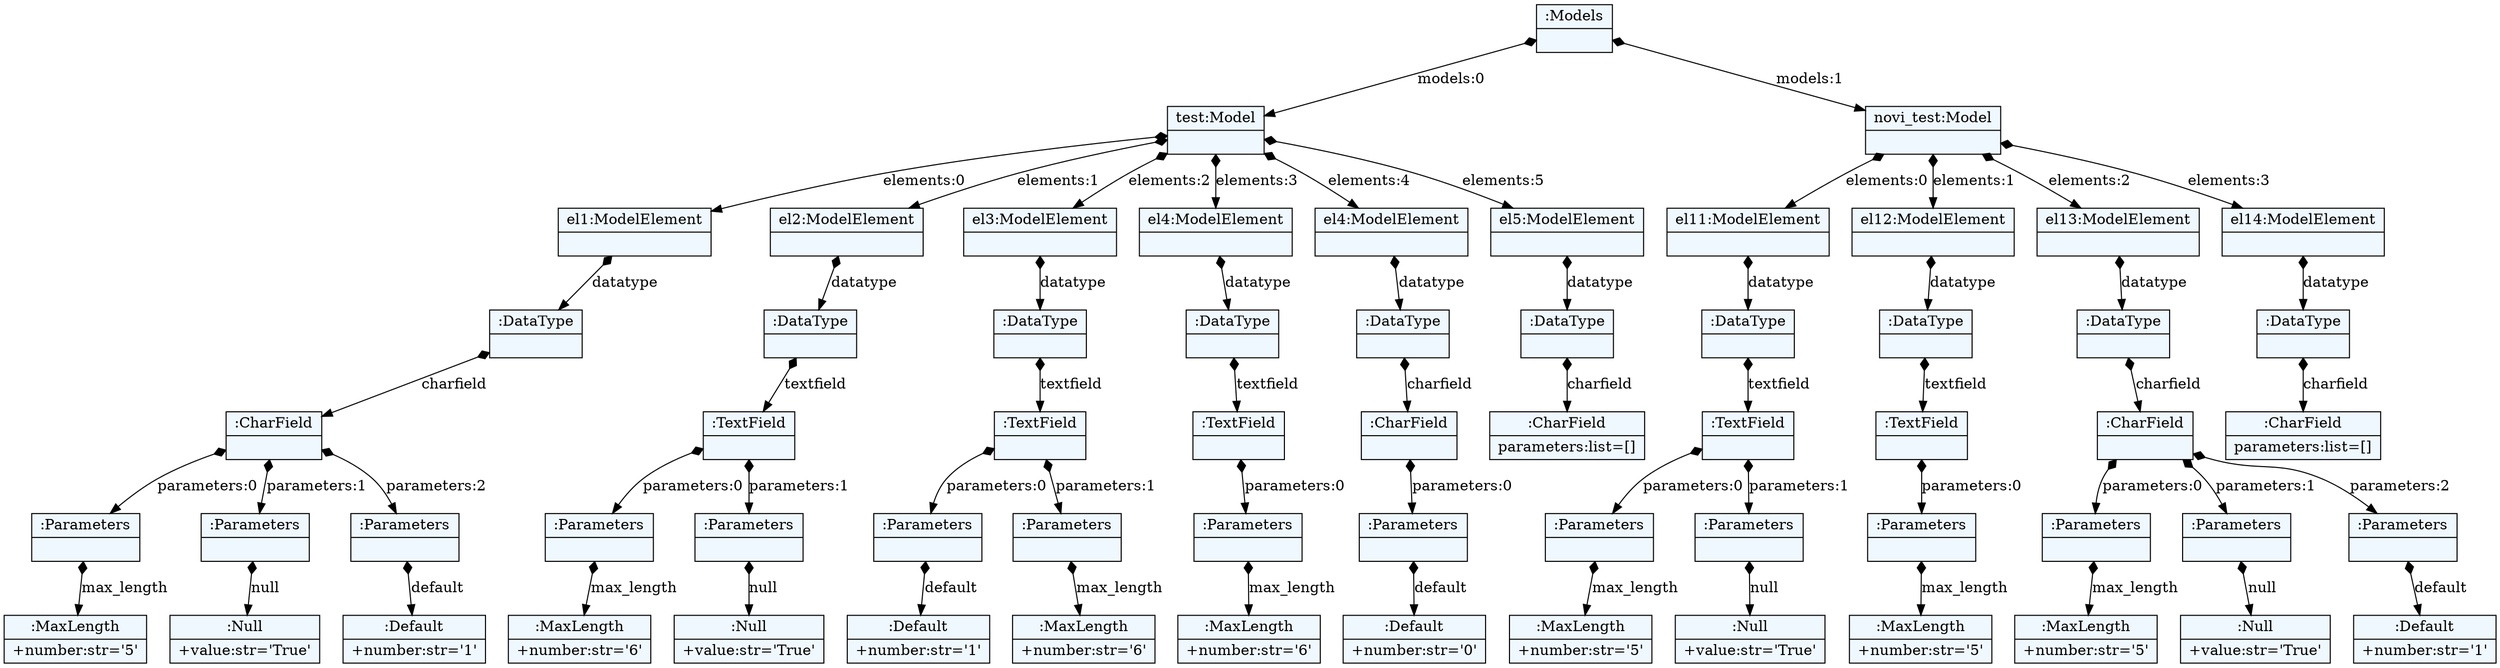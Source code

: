 
    digraph xtext {
    fontname = "Bitstream Vera Sans"
    fontsize = 8
    node[
        shape=record,
        style=filled,
        fillcolor=aliceblue
    ]
    nodesep = 0.3
    edge[dir=black,arrowtail=empty]


2220777261040 -> 2220777283480 [label="models:0" arrowtail=diamond dir=both]
2220777283480 -> 2220777288648 [label="elements:0" arrowtail=diamond dir=both]
2220777288648 -> 2220777288312 [label="datatype" arrowtail=diamond dir=both]
2220777288312 -> 2220777288592 [label="charfield" arrowtail=diamond dir=both]
2220777288592 -> 2220777288872 [label="parameters:0" arrowtail=diamond dir=both]
2220777288872 -> 2220777288984 [label="max_length" arrowtail=diamond dir=both]
2220777288984[label="{:MaxLength|+number:str='5'\l}"]
2220777288872[label="{:Parameters|}"]
2220777288592 -> 2220777163072 [label="parameters:1" arrowtail=diamond dir=both]
2220777163072 -> 2220777289040 [label="null" arrowtail=diamond dir=both]
2220777289040[label="{:Null|+value:str='True'\l}"]
2220777163072[label="{:Parameters|}"]
2220777288592 -> 2220777288928 [label="parameters:2" arrowtail=diamond dir=both]
2220777288928 -> 2220777289152 [label="default" arrowtail=diamond dir=both]
2220777289152[label="{:Default|+number:str='1'\l}"]
2220777288928[label="{:Parameters|}"]
2220777288592[label="{:CharField|}"]
2220777288312[label="{:DataType|}"]
2220777288648[label="{el1:ModelElement|}"]
2220777283480 -> 2220777288200 [label="elements:1" arrowtail=diamond dir=both]
2220777288200 -> 2220777288256 [label="datatype" arrowtail=diamond dir=both]
2220777288256 -> 2220777288816 [label="textfield" arrowtail=diamond dir=both]
2220777288816 -> 2220777289376 [label="parameters:0" arrowtail=diamond dir=both]
2220777289376 -> 2220777289432 [label="max_length" arrowtail=diamond dir=both]
2220777289432[label="{:MaxLength|+number:str='6'\l}"]
2220777289376[label="{:Parameters|}"]
2220777288816 -> 2220777289320 [label="parameters:1" arrowtail=diamond dir=both]
2220777289320 -> 2220777289544 [label="null" arrowtail=diamond dir=both]
2220777289544[label="{:Null|+value:str='True'\l}"]
2220777289320[label="{:Parameters|}"]
2220777288816[label="{:TextField|}"]
2220777288256[label="{:DataType|}"]
2220777288200[label="{el2:ModelElement|}"]
2220777283480 -> 2220777288032 [label="elements:2" arrowtail=diamond dir=both]
2220777288032 -> 2220777288760 [label="datatype" arrowtail=diamond dir=both]
2220777288760 -> 2220777289208 [label="textfield" arrowtail=diamond dir=both]
2220777289208 -> 2220777289768 [label="parameters:0" arrowtail=diamond dir=both]
2220777289768 -> 2220777289824 [label="default" arrowtail=diamond dir=both]
2220777289824[label="{:Default|+number:str='1'\l}"]
2220777289768[label="{:Parameters|}"]
2220777289208 -> 2220777289712 [label="parameters:1" arrowtail=diamond dir=both]
2220777289712 -> 2220777289936 [label="max_length" arrowtail=diamond dir=both]
2220777289936[label="{:MaxLength|+number:str='6'\l}"]
2220777289712[label="{:Parameters|}"]
2220777289208[label="{:TextField|}"]
2220777288760[label="{:DataType|}"]
2220777288032[label="{el3:ModelElement|}"]
2220777283480 -> 2220777288088 [label="elements:3" arrowtail=diamond dir=both]
2220777288088 -> 2220777289264 [label="datatype" arrowtail=diamond dir=both]
2220777289264 -> 2220777289600 [label="textfield" arrowtail=diamond dir=both]
2220777289600 -> 2220777290160 [label="parameters:0" arrowtail=diamond dir=both]
2220777290160 -> 2220777290216 [label="max_length" arrowtail=diamond dir=both]
2220777290216[label="{:MaxLength|+number:str='6'\l}"]
2220777290160[label="{:Parameters|}"]
2220777289600[label="{:TextField|}"]
2220777289264[label="{:DataType|}"]
2220777288088[label="{el4:ModelElement|}"]
2220777283480 -> 2220777288480 [label="elements:4" arrowtail=diamond dir=both]
2220777288480 -> 2220777289656 [label="datatype" arrowtail=diamond dir=both]
2220777289656 -> 2220777289992 [label="charfield" arrowtail=diamond dir=both]
2220777289992 -> 2220777290440 [label="parameters:0" arrowtail=diamond dir=both]
2220777290440 -> 2220777290496 [label="default" arrowtail=diamond dir=both]
2220777290496[label="{:Default|+number:str='0'\l}"]
2220777290440[label="{:Parameters|}"]
2220777289992[label="{:CharField|}"]
2220777289656[label="{:DataType|}"]
2220777288480[label="{el4:ModelElement|}"]
2220777283480 -> 2220777289096 [label="elements:5" arrowtail=diamond dir=both]
2220777289096 -> 2220777290048 [label="datatype" arrowtail=diamond dir=both]
2220777290048 -> 2220777290328 [label="charfield" arrowtail=diamond dir=both]
2220777290328[label="{:CharField|parameters:list=[]\l}"]
2220777290048[label="{:DataType|}"]
2220777289096[label="{el5:ModelElement|}"]
2220777283480[label="{test:Model|}"]
2220777261040 -> 2220777288704 [label="models:1" arrowtail=diamond dir=both]
2220777288704 -> 2220777289488 [label="elements:0" arrowtail=diamond dir=both]
2220777289488 -> 2220777290384 [label="datatype" arrowtail=diamond dir=both]
2220777290384 -> 2220777290608 [label="textfield" arrowtail=diamond dir=both]
2220777290608 -> 2220777290888 [label="parameters:0" arrowtail=diamond dir=both]
2220777290888 -> 2220777291000 [label="max_length" arrowtail=diamond dir=both]
2220777291000[label="{:MaxLength|+number:str='5'\l}"]
2220777290888[label="{:Parameters|}"]
2220777290608 -> 2220777290944 [label="parameters:1" arrowtail=diamond dir=both]
2220777290944 -> 2220777291112 [label="null" arrowtail=diamond dir=both]
2220777291112[label="{:Null|+value:str='True'\l}"]
2220777290944[label="{:Parameters|}"]
2220777290608[label="{:TextField|}"]
2220777290384[label="{:DataType|}"]
2220777289488[label="{el11:ModelElement|}"]
2220777288704 -> 2220777290104 [label="elements:1" arrowtail=diamond dir=both]
2220777290104 -> 2220777290720 [label="datatype" arrowtail=diamond dir=both]
2220777290720 -> 2220777290832 [label="textfield" arrowtail=diamond dir=both]
2220777290832 -> 2220777291336 [label="parameters:0" arrowtail=diamond dir=both]
2220777291336 -> 2220777291392 [label="max_length" arrowtail=diamond dir=both]
2220777291392[label="{:MaxLength|+number:str='5'\l}"]
2220777291336[label="{:Parameters|}"]
2220777290832[label="{:TextField|}"]
2220777290720[label="{:DataType|}"]
2220777290104[label="{el12:ModelElement|}"]
2220777288704 -> 2220777290272 [label="elements:2" arrowtail=diamond dir=both]
2220777290272 -> 2220777290776 [label="datatype" arrowtail=diamond dir=both]
2220777290776 -> 2220777291168 [label="charfield" arrowtail=diamond dir=both]
2220777291168 -> 2220777291616 [label="parameters:0" arrowtail=diamond dir=both]
2220777291616 -> 2220777291672 [label="max_length" arrowtail=diamond dir=both]
2220777291672[label="{:MaxLength|+number:str='5'\l}"]
2220777291616[label="{:Parameters|}"]
2220777291168 -> 2220777291560 [label="parameters:1" arrowtail=diamond dir=both]
2220777291560 -> 2220777271368 [label="null" arrowtail=diamond dir=both]
2220777271368[label="{:Null|+value:str='True'\l}"]
2220777291560[label="{:Parameters|}"]
2220777291168 -> 2220777291728 [label="parameters:2" arrowtail=diamond dir=both]
2220777291728 -> 2220777271424 [label="default" arrowtail=diamond dir=both]
2220777271424[label="{:Default|+number:str='1'\l}"]
2220777291728[label="{:Parameters|}"]
2220777291168[label="{:CharField|}"]
2220777290776[label="{:DataType|}"]
2220777290272[label="{el13:ModelElement|}"]
2220777288704 -> 2220777290552 [label="elements:3" arrowtail=diamond dir=both]
2220777290552 -> 2220777291224 [label="datatype" arrowtail=diamond dir=both]
2220777291224 -> 2220777291504 [label="charfield" arrowtail=diamond dir=both]
2220777291504[label="{:CharField|parameters:list=[]\l}"]
2220777291224[label="{:DataType|}"]
2220777290552[label="{el14:ModelElement|}"]
2220777288704[label="{novi_test:Model|}"]
2220777261040[label="{:Models|}"]

}
